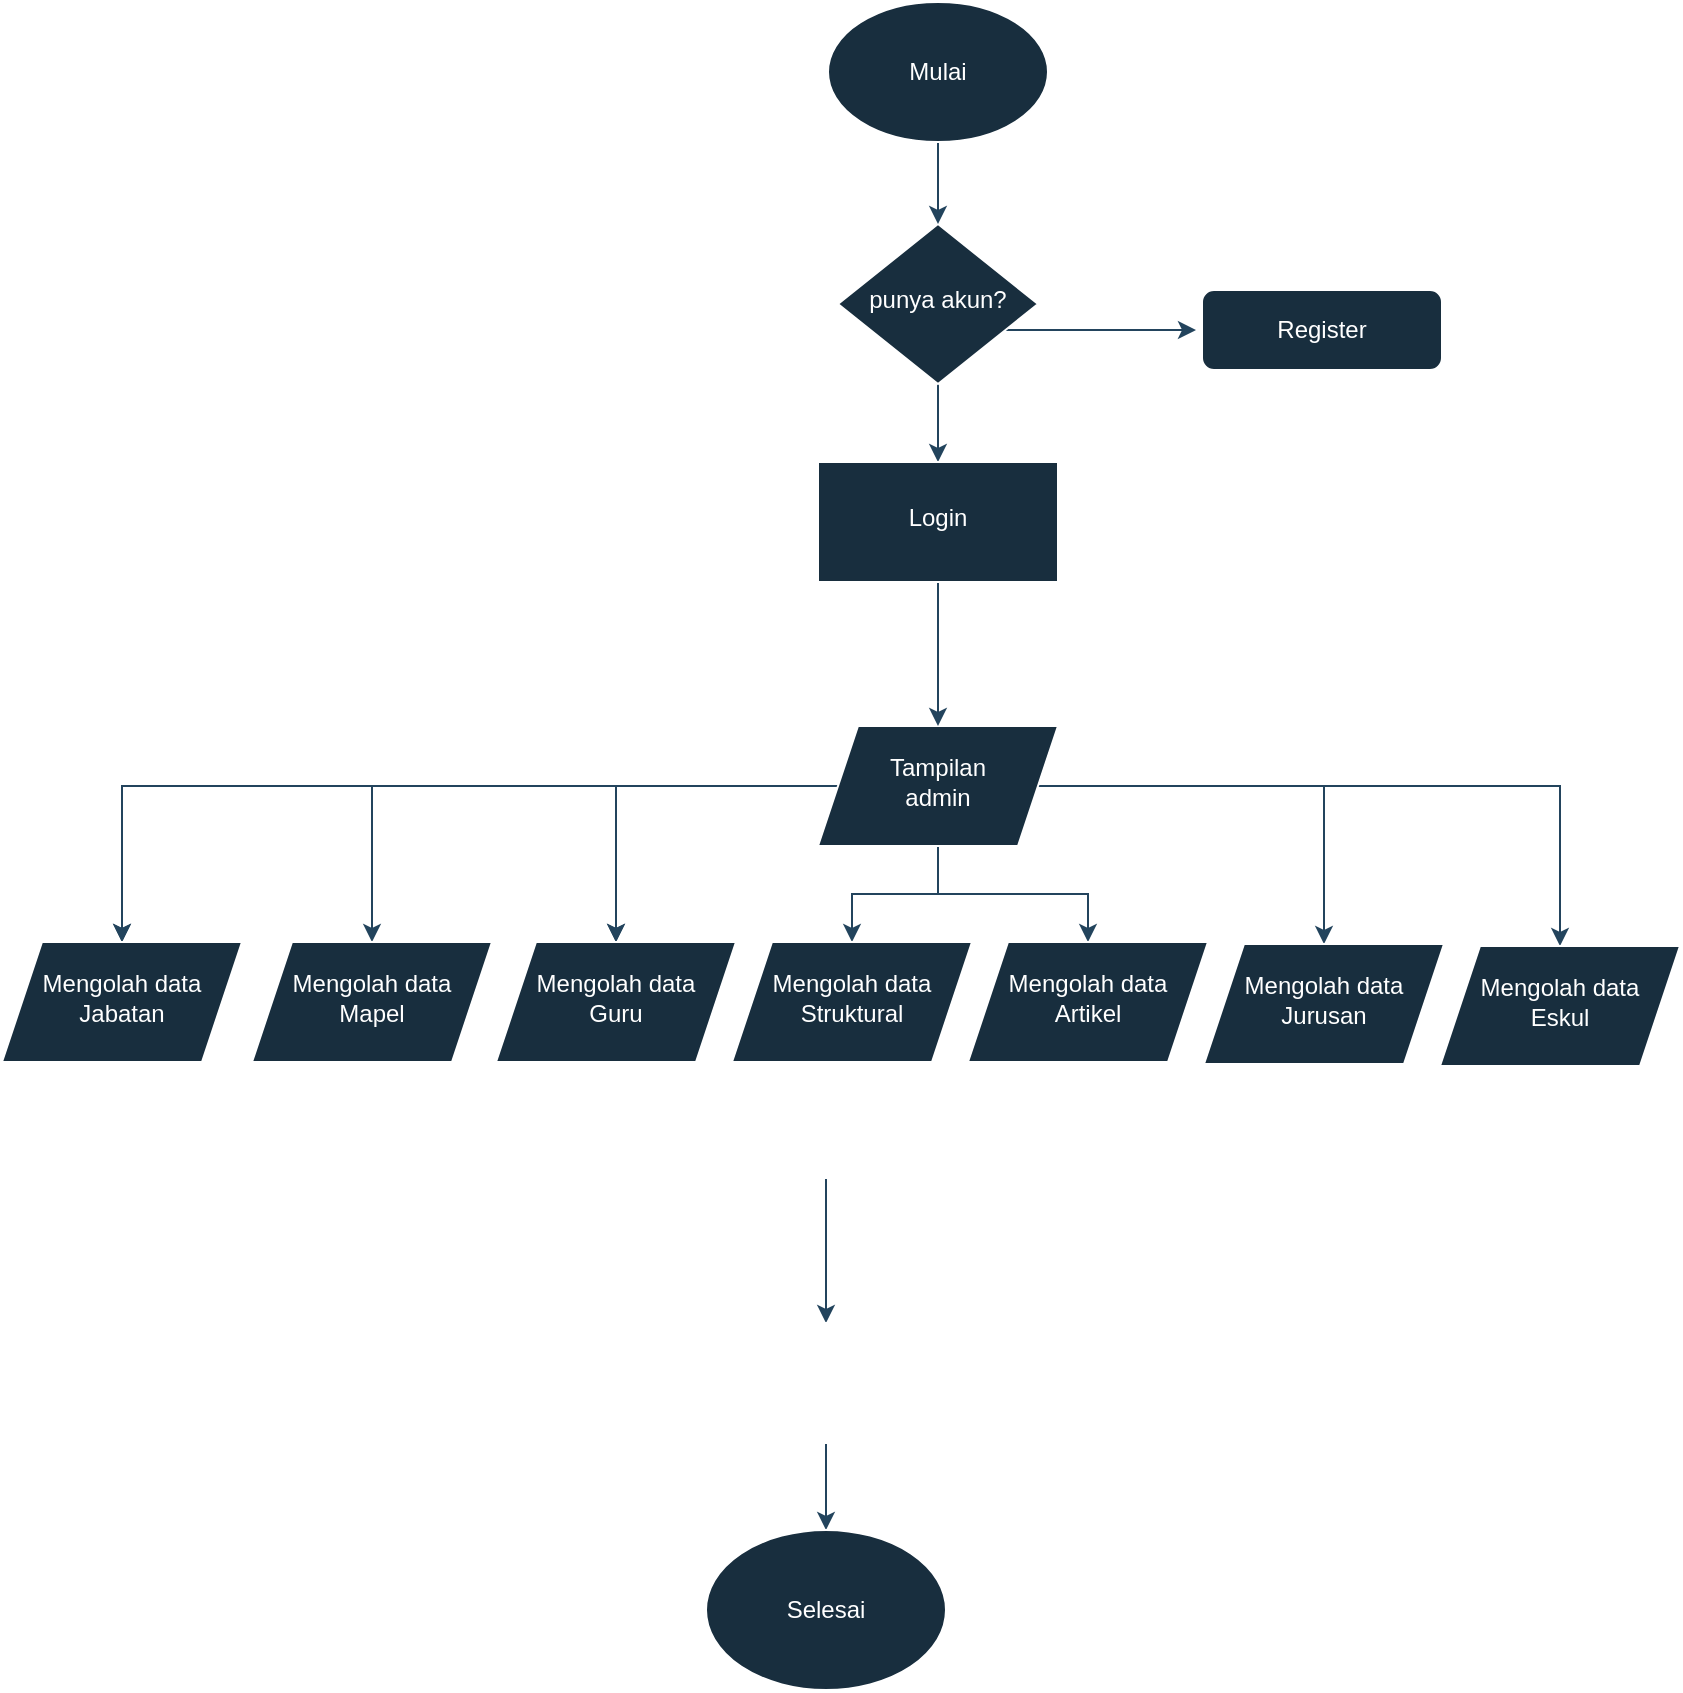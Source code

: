<mxfile version="24.4.13" type="github">
  <diagram id="C5RBs43oDa-KdzZeNtuy" name="Page-1">
    <mxGraphModel dx="1621" dy="1615" grid="1" gridSize="10" guides="1" tooltips="1" connect="1" arrows="1" fold="1" page="1" pageScale="1" pageWidth="827" pageHeight="1169" math="0" shadow="0">
      <root>
        <mxCell id="WIyWlLk6GJQsqaUBKTNV-0" />
        <mxCell id="WIyWlLk6GJQsqaUBKTNV-1" parent="WIyWlLk6GJQsqaUBKTNV-0" />
        <mxCell id="MwtfCebDhabrC5My-P-S-33" value="" style="edgeStyle=orthogonalEdgeStyle;rounded=0;orthogonalLoop=1;jettySize=auto;html=1;labelBackgroundColor=none;strokeColor=#23445D;fontColor=default;" edge="1" parent="WIyWlLk6GJQsqaUBKTNV-1">
          <mxGeometry relative="1" as="geometry">
            <mxPoint x="254" y="120" as="sourcePoint" />
            <mxPoint x="355" y="120" as="targetPoint" />
          </mxGeometry>
        </mxCell>
        <mxCell id="MwtfCebDhabrC5My-P-S-37" value="" style="edgeStyle=orthogonalEdgeStyle;rounded=0;orthogonalLoop=1;jettySize=auto;html=1;labelBackgroundColor=none;strokeColor=#23445D;fontColor=default;" edge="1" parent="WIyWlLk6GJQsqaUBKTNV-1" source="WIyWlLk6GJQsqaUBKTNV-6" target="MwtfCebDhabrC5My-P-S-36">
          <mxGeometry relative="1" as="geometry" />
        </mxCell>
        <mxCell id="WIyWlLk6GJQsqaUBKTNV-6" value="punya akun?" style="rhombus;whiteSpace=wrap;html=1;shadow=0;fontFamily=Helvetica;fontSize=12;align=center;strokeWidth=1;spacing=6;spacingTop=-4;labelBackgroundColor=none;fillColor=#182E3E;strokeColor=#FFFFFF;fontColor=#FFFFFF;" parent="WIyWlLk6GJQsqaUBKTNV-1" vertex="1">
          <mxGeometry x="176" y="67" width="100" height="80" as="geometry" />
        </mxCell>
        <mxCell id="WIyWlLk6GJQsqaUBKTNV-7" value="Register" style="rounded=1;whiteSpace=wrap;html=1;fontSize=12;glass=0;strokeWidth=1;shadow=0;labelBackgroundColor=none;fillColor=#182E3E;strokeColor=#FFFFFF;fontColor=#FFFFFF;" parent="WIyWlLk6GJQsqaUBKTNV-1" vertex="1">
          <mxGeometry x="358" y="100" width="120" height="40" as="geometry" />
        </mxCell>
        <mxCell id="MwtfCebDhabrC5My-P-S-5" value="" style="rounded=0;html=1;jettySize=auto;orthogonalLoop=1;fontSize=11;endArrow=block;endFill=0;endSize=8;strokeWidth=1;shadow=0;labelBackgroundColor=none;edgeStyle=orthogonalEdgeStyle;strokeColor=#23445D;fontColor=default;" edge="1" parent="WIyWlLk6GJQsqaUBKTNV-1">
          <mxGeometry x="-0.506" y="10" relative="1" as="geometry">
            <mxPoint as="offset" />
            <mxPoint x="228.5" y="350" as="sourcePoint" />
            <mxPoint x="228.5" y="350" as="targetPoint" />
          </mxGeometry>
        </mxCell>
        <mxCell id="MwtfCebDhabrC5My-P-S-43" value="" style="edgeStyle=orthogonalEdgeStyle;rounded=0;orthogonalLoop=1;jettySize=auto;html=1;labelBackgroundColor=none;strokeColor=#23445D;fontColor=default;" edge="1" parent="WIyWlLk6GJQsqaUBKTNV-1" source="MwtfCebDhabrC5My-P-S-7" target="WIyWlLk6GJQsqaUBKTNV-6">
          <mxGeometry relative="1" as="geometry" />
        </mxCell>
        <mxCell id="MwtfCebDhabrC5My-P-S-7" value="Mulai" style="ellipse;whiteSpace=wrap;html=1;labelBackgroundColor=none;fillColor=#182E3E;strokeColor=#FFFFFF;fontColor=#FFFFFF;" vertex="1" parent="WIyWlLk6GJQsqaUBKTNV-1">
          <mxGeometry x="171" y="-44" width="110" height="70" as="geometry" />
        </mxCell>
        <mxCell id="MwtfCebDhabrC5My-P-S-14" value="" style="edgeStyle=orthogonalEdgeStyle;rounded=0;orthogonalLoop=1;jettySize=auto;html=1;labelBackgroundColor=none;strokeColor=#23445D;fontColor=default;" edge="1" parent="WIyWlLk6GJQsqaUBKTNV-1" source="MwtfCebDhabrC5My-P-S-10" target="MwtfCebDhabrC5My-P-S-13">
          <mxGeometry relative="1" as="geometry" />
        </mxCell>
        <mxCell id="MwtfCebDhabrC5My-P-S-15" value="" style="edgeStyle=orthogonalEdgeStyle;rounded=0;orthogonalLoop=1;jettySize=auto;html=1;labelBackgroundColor=none;strokeColor=#23445D;fontColor=default;" edge="1" parent="WIyWlLk6GJQsqaUBKTNV-1" source="MwtfCebDhabrC5My-P-S-10" target="MwtfCebDhabrC5My-P-S-13">
          <mxGeometry relative="1" as="geometry" />
        </mxCell>
        <mxCell id="MwtfCebDhabrC5My-P-S-17" value="" style="edgeStyle=orthogonalEdgeStyle;rounded=0;orthogonalLoop=1;jettySize=auto;html=1;labelBackgroundColor=none;strokeColor=#23445D;fontColor=default;" edge="1" parent="WIyWlLk6GJQsqaUBKTNV-1" source="MwtfCebDhabrC5My-P-S-10" target="MwtfCebDhabrC5My-P-S-16">
          <mxGeometry relative="1" as="geometry" />
        </mxCell>
        <mxCell id="MwtfCebDhabrC5My-P-S-19" value="" style="edgeStyle=orthogonalEdgeStyle;rounded=0;orthogonalLoop=1;jettySize=auto;html=1;labelBackgroundColor=none;strokeColor=#23445D;fontColor=default;" edge="1" parent="WIyWlLk6GJQsqaUBKTNV-1" source="MwtfCebDhabrC5My-P-S-10" target="MwtfCebDhabrC5My-P-S-18">
          <mxGeometry relative="1" as="geometry" />
        </mxCell>
        <mxCell id="MwtfCebDhabrC5My-P-S-20" value="" style="edgeStyle=orthogonalEdgeStyle;rounded=0;orthogonalLoop=1;jettySize=auto;html=1;labelBackgroundColor=none;strokeColor=#23445D;fontColor=default;" edge="1" parent="WIyWlLk6GJQsqaUBKTNV-1" source="MwtfCebDhabrC5My-P-S-10" target="MwtfCebDhabrC5My-P-S-18">
          <mxGeometry relative="1" as="geometry" />
        </mxCell>
        <mxCell id="MwtfCebDhabrC5My-P-S-22" value="" style="edgeStyle=orthogonalEdgeStyle;rounded=0;orthogonalLoop=1;jettySize=auto;html=1;labelBackgroundColor=none;strokeColor=#23445D;fontColor=default;" edge="1" parent="WIyWlLk6GJQsqaUBKTNV-1" source="MwtfCebDhabrC5My-P-S-10" target="MwtfCebDhabrC5My-P-S-21">
          <mxGeometry relative="1" as="geometry" />
        </mxCell>
        <mxCell id="MwtfCebDhabrC5My-P-S-24" value="" style="edgeStyle=orthogonalEdgeStyle;rounded=0;orthogonalLoop=1;jettySize=auto;html=1;labelBackgroundColor=none;strokeColor=#23445D;fontColor=default;" edge="1" parent="WIyWlLk6GJQsqaUBKTNV-1" source="MwtfCebDhabrC5My-P-S-10" target="MwtfCebDhabrC5My-P-S-23">
          <mxGeometry relative="1" as="geometry" />
        </mxCell>
        <mxCell id="MwtfCebDhabrC5My-P-S-26" value="" style="edgeStyle=orthogonalEdgeStyle;rounded=0;orthogonalLoop=1;jettySize=auto;html=1;labelBackgroundColor=none;strokeColor=#23445D;fontColor=default;" edge="1" parent="WIyWlLk6GJQsqaUBKTNV-1" source="MwtfCebDhabrC5My-P-S-10" target="MwtfCebDhabrC5My-P-S-25">
          <mxGeometry relative="1" as="geometry" />
        </mxCell>
        <mxCell id="MwtfCebDhabrC5My-P-S-28" value="" style="edgeStyle=orthogonalEdgeStyle;rounded=0;orthogonalLoop=1;jettySize=auto;html=1;labelBackgroundColor=none;strokeColor=#23445D;fontColor=default;" edge="1" parent="WIyWlLk6GJQsqaUBKTNV-1" source="MwtfCebDhabrC5My-P-S-10" target="MwtfCebDhabrC5My-P-S-27">
          <mxGeometry relative="1" as="geometry" />
        </mxCell>
        <mxCell id="MwtfCebDhabrC5My-P-S-10" value="Tampilan&lt;div&gt;admin&lt;/div&gt;" style="shape=parallelogram;perimeter=parallelogramPerimeter;whiteSpace=wrap;html=1;fixedSize=1;shadow=0;strokeWidth=1;spacing=6;spacingTop=-4;labelBackgroundColor=none;fillColor=#182E3E;strokeColor=#FFFFFF;fontColor=#FFFFFF;" vertex="1" parent="WIyWlLk6GJQsqaUBKTNV-1">
          <mxGeometry x="166" y="318" width="120" height="60" as="geometry" />
        </mxCell>
        <mxCell id="MwtfCebDhabrC5My-P-S-13" value="Mengolah data&lt;div&gt;Jabatan&lt;/div&gt;" style="shape=parallelogram;perimeter=parallelogramPerimeter;whiteSpace=wrap;html=1;fixedSize=1;shadow=0;strokeWidth=1;spacing=6;spacingTop=-4;labelBackgroundColor=none;fillColor=#182E3E;strokeColor=#FFFFFF;fontColor=#FFFFFF;" vertex="1" parent="WIyWlLk6GJQsqaUBKTNV-1">
          <mxGeometry x="-242" y="426" width="120" height="60" as="geometry" />
        </mxCell>
        <mxCell id="MwtfCebDhabrC5My-P-S-16" value="Mengolah data&lt;div&gt;Mapel&lt;/div&gt;" style="shape=parallelogram;perimeter=parallelogramPerimeter;whiteSpace=wrap;html=1;fixedSize=1;shadow=0;strokeWidth=1;spacing=6;spacingTop=-4;labelBackgroundColor=none;fillColor=#182E3E;strokeColor=#FFFFFF;fontColor=#FFFFFF;" vertex="1" parent="WIyWlLk6GJQsqaUBKTNV-1">
          <mxGeometry x="-117" y="426" width="120" height="60" as="geometry" />
        </mxCell>
        <mxCell id="MwtfCebDhabrC5My-P-S-18" value="Mengolah data&lt;div&gt;Guru&lt;/div&gt;" style="shape=parallelogram;perimeter=parallelogramPerimeter;whiteSpace=wrap;html=1;fixedSize=1;shadow=0;strokeWidth=1;spacing=6;spacingTop=-4;labelBackgroundColor=none;fillColor=#182E3E;strokeColor=#FFFFFF;fontColor=#FFFFFF;" vertex="1" parent="WIyWlLk6GJQsqaUBKTNV-1">
          <mxGeometry x="5" y="426" width="120" height="60" as="geometry" />
        </mxCell>
        <mxCell id="MwtfCebDhabrC5My-P-S-21" value="Mengolah data&lt;div&gt;Struktural&lt;/div&gt;" style="shape=parallelogram;perimeter=parallelogramPerimeter;whiteSpace=wrap;html=1;fixedSize=1;shadow=0;strokeWidth=1;spacing=6;spacingTop=-4;labelBackgroundColor=none;fillColor=#182E3E;strokeColor=#FFFFFF;fontColor=#FFFFFF;" vertex="1" parent="WIyWlLk6GJQsqaUBKTNV-1">
          <mxGeometry x="123" y="426" width="120" height="60" as="geometry" />
        </mxCell>
        <mxCell id="MwtfCebDhabrC5My-P-S-23" value="Mengolah data&lt;div&gt;Artikel&lt;/div&gt;" style="shape=parallelogram;perimeter=parallelogramPerimeter;whiteSpace=wrap;html=1;fixedSize=1;shadow=0;strokeWidth=1;spacing=6;spacingTop=-4;labelBackgroundColor=none;fillColor=#182E3E;strokeColor=#FFFFFF;fontColor=#FFFFFF;" vertex="1" parent="WIyWlLk6GJQsqaUBKTNV-1">
          <mxGeometry x="241" y="426" width="120" height="60" as="geometry" />
        </mxCell>
        <mxCell id="MwtfCebDhabrC5My-P-S-25" value="Mengolah data&lt;div&gt;Jurusan&lt;/div&gt;" style="shape=parallelogram;perimeter=parallelogramPerimeter;whiteSpace=wrap;html=1;fixedSize=1;shadow=0;strokeWidth=1;spacing=6;spacingTop=-4;labelBackgroundColor=none;fillColor=#182E3E;strokeColor=#FFFFFF;fontColor=#FFFFFF;" vertex="1" parent="WIyWlLk6GJQsqaUBKTNV-1">
          <mxGeometry x="359" y="427" width="120" height="60" as="geometry" />
        </mxCell>
        <mxCell id="MwtfCebDhabrC5My-P-S-27" value="Mengolah data&lt;div&gt;Eskul&lt;/div&gt;" style="shape=parallelogram;perimeter=parallelogramPerimeter;whiteSpace=wrap;html=1;fixedSize=1;shadow=0;strokeWidth=1;spacing=6;spacingTop=-4;labelBackgroundColor=none;fillColor=#182E3E;strokeColor=#FFFFFF;fontColor=#FFFFFF;" vertex="1" parent="WIyWlLk6GJQsqaUBKTNV-1">
          <mxGeometry x="477" y="428" width="120" height="60" as="geometry" />
        </mxCell>
        <mxCell id="MwtfCebDhabrC5My-P-S-31" value="" style="edgeStyle=orthogonalEdgeStyle;rounded=0;orthogonalLoop=1;jettySize=auto;html=1;labelBackgroundColor=none;strokeColor=#23445D;fontColor=default;" edge="1" parent="WIyWlLk6GJQsqaUBKTNV-1" source="MwtfCebDhabrC5My-P-S-29" target="MwtfCebDhabrC5My-P-S-30">
          <mxGeometry relative="1" as="geometry" />
        </mxCell>
        <mxCell id="MwtfCebDhabrC5My-P-S-29" value="" style="shape=partialRectangle;whiteSpace=wrap;html=1;bottom=1;right=1;left=1;top=0;fillColor=none;routingCenterX=-0.5;labelBackgroundColor=none;strokeColor=#FFFFFF;fontColor=#FFFFFF;" vertex="1" parent="WIyWlLk6GJQsqaUBKTNV-1">
          <mxGeometry x="-200" y="499" width="740" height="45" as="geometry" />
        </mxCell>
        <mxCell id="MwtfCebDhabrC5My-P-S-45" value="" style="edgeStyle=orthogonalEdgeStyle;rounded=0;orthogonalLoop=1;jettySize=auto;html=1;labelBackgroundColor=none;strokeColor=#23445D;fontColor=default;" edge="1" parent="WIyWlLk6GJQsqaUBKTNV-1" source="MwtfCebDhabrC5My-P-S-30" target="MwtfCebDhabrC5My-P-S-44">
          <mxGeometry relative="1" as="geometry" />
        </mxCell>
        <mxCell id="MwtfCebDhabrC5My-P-S-30" value="Logout" style="whiteSpace=wrap;html=1;fillColor=none;labelBackgroundColor=none;strokeColor=#FFFFFF;fontColor=#FFFFFF;" vertex="1" parent="WIyWlLk6GJQsqaUBKTNV-1">
          <mxGeometry x="110" y="616.5" width="120" height="60" as="geometry" />
        </mxCell>
        <mxCell id="MwtfCebDhabrC5My-P-S-34" value="Tidak&lt;div&gt;&lt;br&gt;&lt;/div&gt;" style="text;html=1;align=center;verticalAlign=middle;resizable=0;points=[];autosize=1;strokeColor=none;fillColor=none;labelBackgroundColor=none;fontColor=#FFFFFF;" vertex="1" parent="WIyWlLk6GJQsqaUBKTNV-1">
          <mxGeometry x="279" y="75" width="50" height="40" as="geometry" />
        </mxCell>
        <mxCell id="MwtfCebDhabrC5My-P-S-39" value="" style="edgeStyle=orthogonalEdgeStyle;rounded=0;orthogonalLoop=1;jettySize=auto;html=1;labelBackgroundColor=none;strokeColor=#23445D;fontColor=default;" edge="1" parent="WIyWlLk6GJQsqaUBKTNV-1" source="MwtfCebDhabrC5My-P-S-36" target="MwtfCebDhabrC5My-P-S-10">
          <mxGeometry relative="1" as="geometry" />
        </mxCell>
        <mxCell id="MwtfCebDhabrC5My-P-S-36" value="Login" style="whiteSpace=wrap;html=1;shadow=0;strokeWidth=1;spacing=6;spacingTop=-4;labelBackgroundColor=none;fillColor=#182E3E;strokeColor=#FFFFFF;fontColor=#FFFFFF;" vertex="1" parent="WIyWlLk6GJQsqaUBKTNV-1">
          <mxGeometry x="166" y="186" width="120" height="60" as="geometry" />
        </mxCell>
        <mxCell id="MwtfCebDhabrC5My-P-S-44" value="Selesai" style="ellipse;whiteSpace=wrap;html=1;labelBackgroundColor=none;fillColor=#182E3E;strokeColor=#FFFFFF;fontColor=#FFFFFF;" vertex="1" parent="WIyWlLk6GJQsqaUBKTNV-1">
          <mxGeometry x="110" y="720" width="120" height="80" as="geometry" />
        </mxCell>
      </root>
    </mxGraphModel>
  </diagram>
</mxfile>
